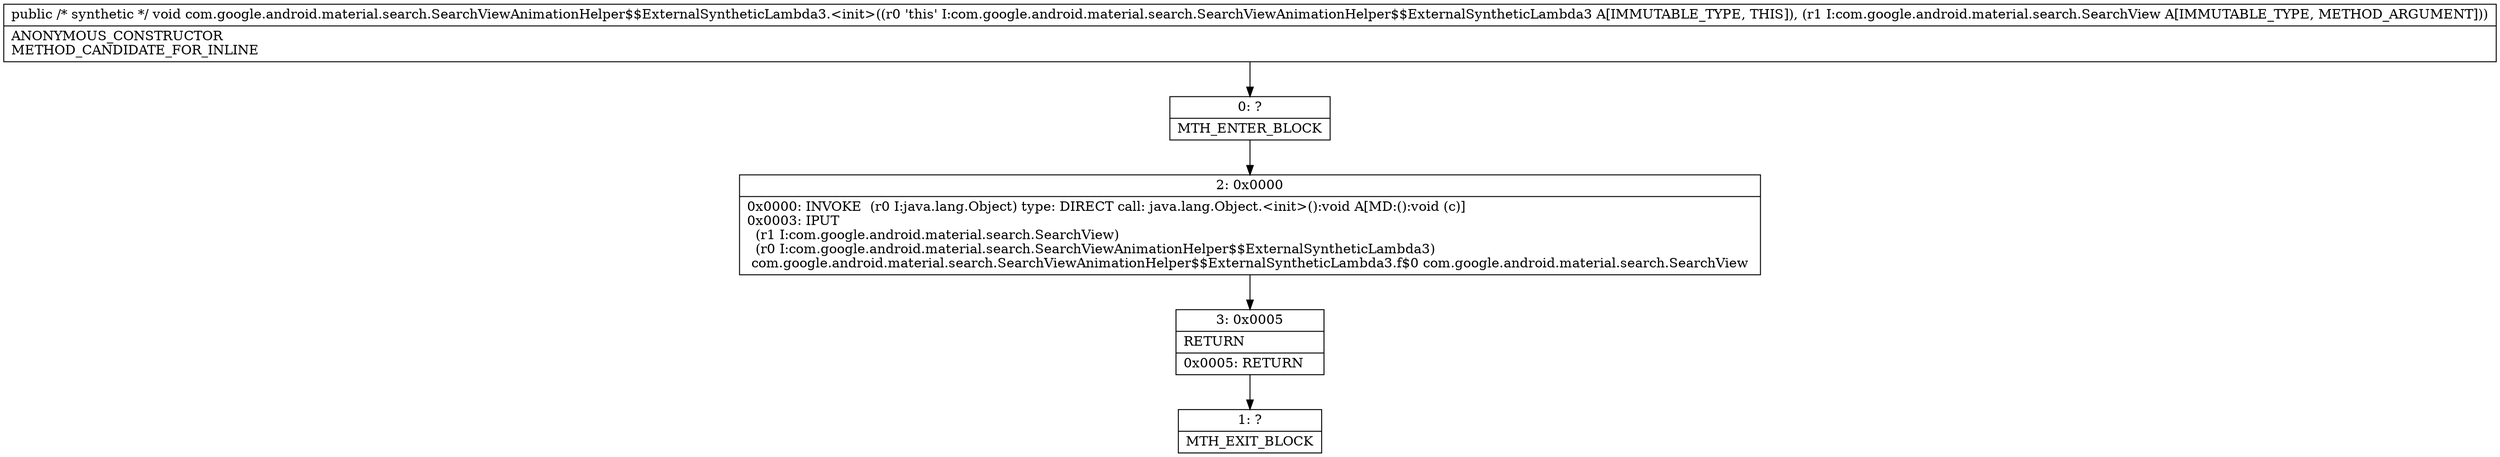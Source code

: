 digraph "CFG forcom.google.android.material.search.SearchViewAnimationHelper$$ExternalSyntheticLambda3.\<init\>(Lcom\/google\/android\/material\/search\/SearchView;)V" {
Node_0 [shape=record,label="{0\:\ ?|MTH_ENTER_BLOCK\l}"];
Node_2 [shape=record,label="{2\:\ 0x0000|0x0000: INVOKE  (r0 I:java.lang.Object) type: DIRECT call: java.lang.Object.\<init\>():void A[MD:():void (c)]\l0x0003: IPUT  \l  (r1 I:com.google.android.material.search.SearchView)\l  (r0 I:com.google.android.material.search.SearchViewAnimationHelper$$ExternalSyntheticLambda3)\l com.google.android.material.search.SearchViewAnimationHelper$$ExternalSyntheticLambda3.f$0 com.google.android.material.search.SearchView \l}"];
Node_3 [shape=record,label="{3\:\ 0x0005|RETURN\l|0x0005: RETURN   \l}"];
Node_1 [shape=record,label="{1\:\ ?|MTH_EXIT_BLOCK\l}"];
MethodNode[shape=record,label="{public \/* synthetic *\/ void com.google.android.material.search.SearchViewAnimationHelper$$ExternalSyntheticLambda3.\<init\>((r0 'this' I:com.google.android.material.search.SearchViewAnimationHelper$$ExternalSyntheticLambda3 A[IMMUTABLE_TYPE, THIS]), (r1 I:com.google.android.material.search.SearchView A[IMMUTABLE_TYPE, METHOD_ARGUMENT]))  | ANONYMOUS_CONSTRUCTOR\lMETHOD_CANDIDATE_FOR_INLINE\l}"];
MethodNode -> Node_0;Node_0 -> Node_2;
Node_2 -> Node_3;
Node_3 -> Node_1;
}

